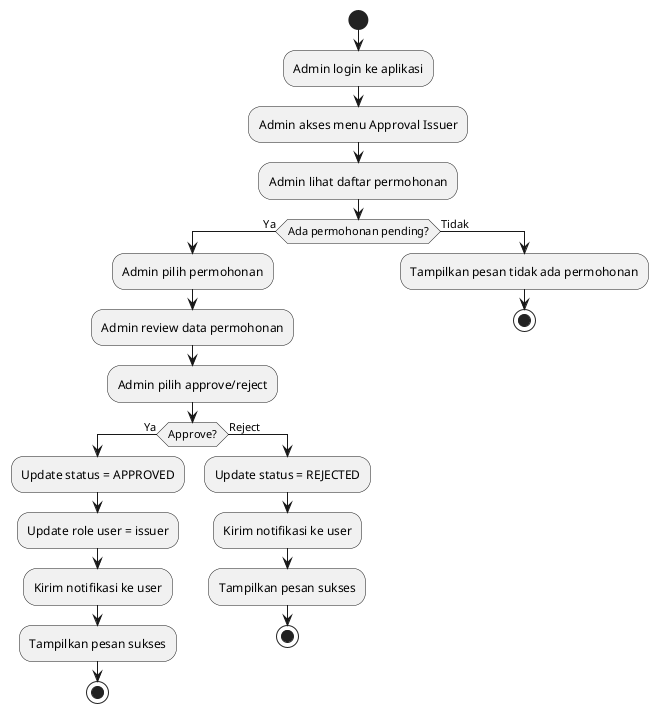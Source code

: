 @startuml
start
:Admin login ke aplikasi;
:Admin akses menu Approval Issuer;
:Admin lihat daftar permohonan;
if (Ada permohonan pending?) then (Ya)
  :Admin pilih permohonan;
  :Admin review data permohonan;
  :Admin pilih approve/reject;
  if (Approve?) then (Ya)
    :Update status = APPROVED;
    :Update role user = issuer;
    :Kirim notifikasi ke user;
    :Tampilkan pesan sukses;
    stop
  else (Reject)
    :Update status = REJECTED;
    :Kirim notifikasi ke user;
    :Tampilkan pesan sukses;
    stop
  endif
else (Tidak)
  :Tampilkan pesan tidak ada permohonan;
  stop
endif
@enduml 